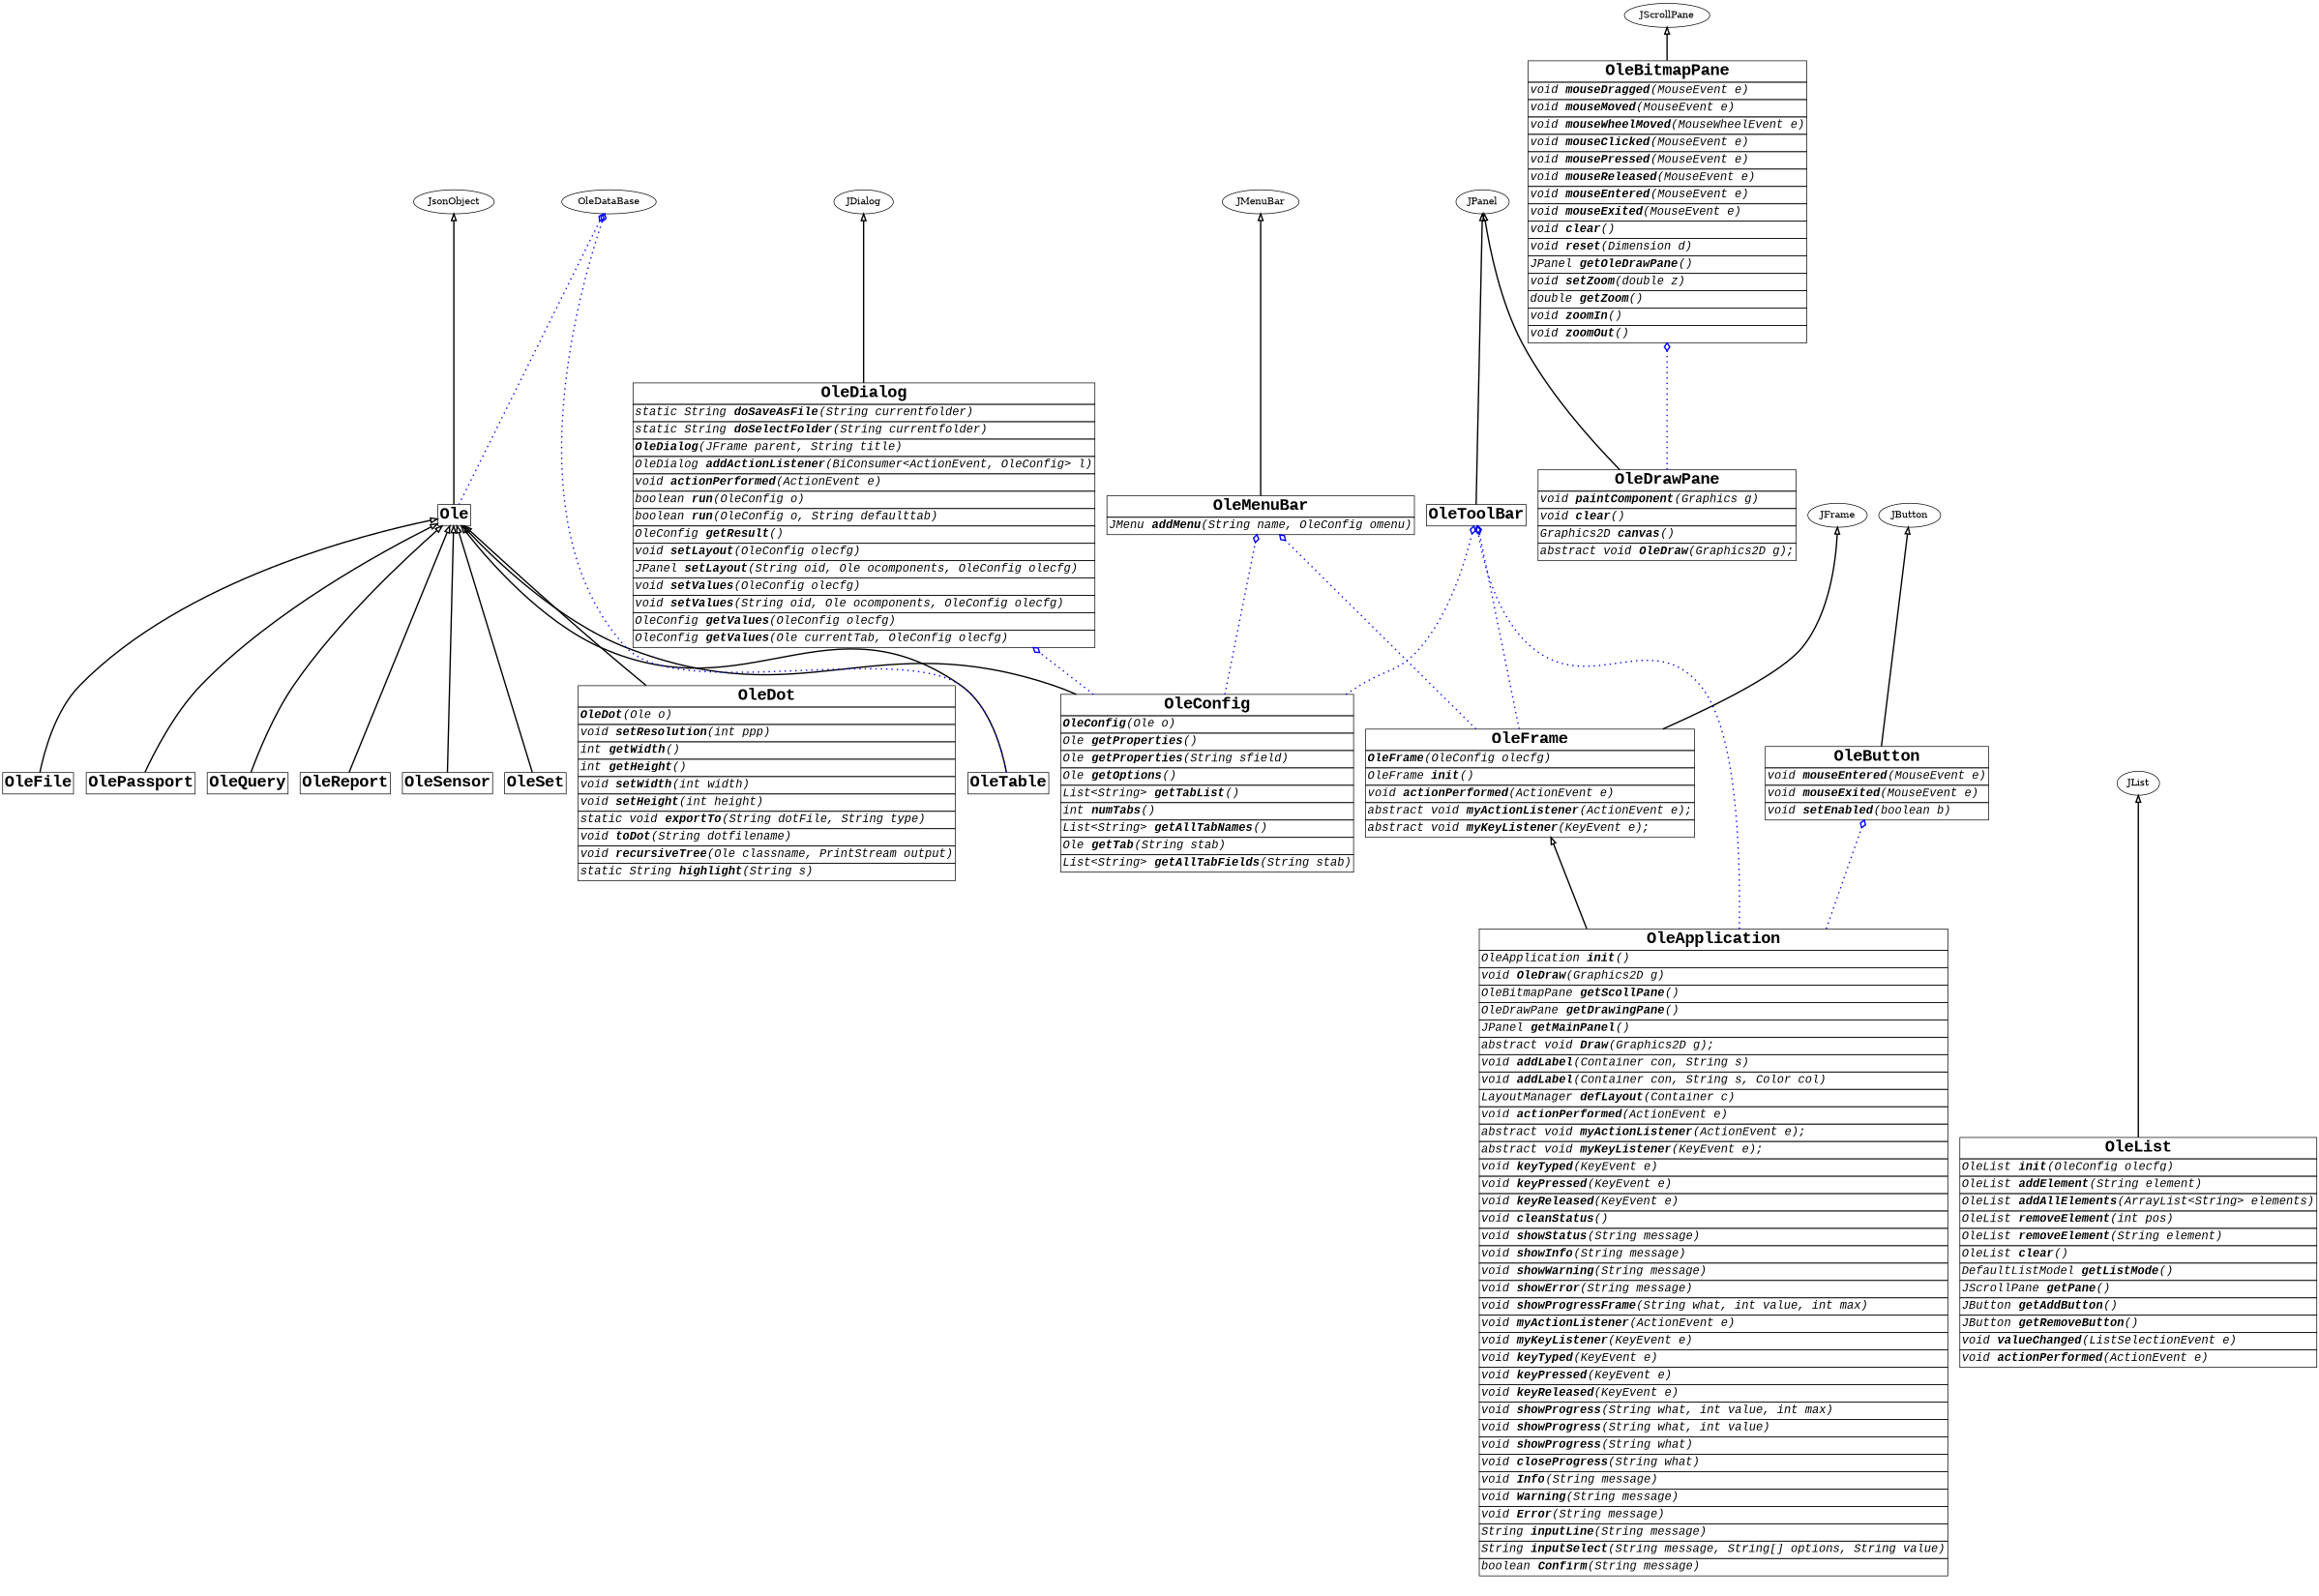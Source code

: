 digraph graphname {
     rankdir="BT"
dpi=150
ratio="fill";
 size="16,11!";
 margin=0;
Ole Ole [shape=plain, label=<<table border="0" cellborder="1" cellspacing="0"><tr><td bgcolor="white"><FONT face="Courier New" POINT-SIZE= "24"><b>Ole</b></FONT></td></tr>
</table>>]
OleConfig OleConfig [shape=plain, label=<<table border="0" cellborder="1" cellspacing="0"><tr><td bgcolor="white"><FONT face="Courier New" POINT-SIZE= "24"><b>OleConfig</b></FONT></td></tr>
<tr><td align="left"><FONT face="Courier New" POINT-SIZE= "18"><i><b>OleConfig</b>(Ole o)</i></FONT></td></tr>
<tr><td align="left"><FONT face="Courier New" POINT-SIZE= "18"><i>Ole <b>getProperties</b>()</i></FONT></td></tr>
<tr><td align="left"><FONT face="Courier New" POINT-SIZE= "18"><i>Ole <b>getProperties</b>(String sfield)</i></FONT></td></tr>
<tr><td align="left"><FONT face="Courier New" POINT-SIZE= "18"><i>Ole <b>getOptions</b>()</i></FONT></td></tr>
<tr><td align="left"><FONT face="Courier New" POINT-SIZE= "18"><i>List&lt;String&gt; <b>getTabList</b>()</i></FONT></td></tr>
<tr><td align="left"><FONT face="Courier New" POINT-SIZE= "18"><i>int <b>numTabs</b>()</i></FONT></td></tr>
<tr><td align="left"><FONT face="Courier New" POINT-SIZE= "18"><i>List&lt;String&gt; <b>getAllTabNames</b>()</i></FONT></td></tr>
<tr><td align="left"><FONT face="Courier New" POINT-SIZE= "18"><i>Ole <b>getTab</b>(String stab)</i></FONT></td></tr>
<tr><td align="left"><FONT face="Courier New" POINT-SIZE= "18"><i>List&lt;String&gt; <b>getAllTabFields</b>(String stab)</i></FONT></td></tr>
</table>>]
OleDot OleDot [shape=plain, label=<<table border="0" cellborder="1" cellspacing="0"><tr><td bgcolor="white"><FONT face="Courier New" POINT-SIZE= "24"><b>OleDot</b></FONT></td></tr>
<tr><td align="left"><FONT face="Courier New" POINT-SIZE= "18"><i><b>OleDot</b>(Ole o)</i></FONT></td></tr>
<tr><td align="left"><FONT face="Courier New" POINT-SIZE= "18"><i>void <b>setResolution</b>(int ppp)</i></FONT></td></tr>
<tr><td align="left"><FONT face="Courier New" POINT-SIZE= "18"><i>int <b>getWidth</b>()</i></FONT></td></tr>
<tr><td align="left"><FONT face="Courier New" POINT-SIZE= "18"><i>int <b>getHeight</b>()</i></FONT></td></tr>
<tr><td align="left"><FONT face="Courier New" POINT-SIZE= "18"><i>void <b>setWidth</b>(int width)</i></FONT></td></tr>
<tr><td align="left"><FONT face="Courier New" POINT-SIZE= "18"><i>void <b>setHeight</b>(int height)</i></FONT></td></tr>
<tr><td align="left"><FONT face="Courier New" POINT-SIZE= "18"><i>static void <b>exportTo</b>(String dotFile, String type)</i></FONT></td></tr>
<tr><td align="left"><FONT face="Courier New" POINT-SIZE= "18"><i>void <b>toDot</b>(String dotfilename)</i></FONT></td></tr>
<tr><td align="left"><FONT face="Courier New" POINT-SIZE= "18"><i>void <b>recursiveTree</b>(Ole classname, PrintStream output)</i></FONT></td></tr>
<tr><td align="left"><FONT face="Courier New" POINT-SIZE= "18"><i>static String <b>highlight</b>(String s)</i></FONT></td></tr>
</table>>]
OleFile OleFile [shape=plain, label=<<table border="0" cellborder="1" cellspacing="0"><tr><td bgcolor="white"><FONT face="Courier New" POINT-SIZE= "24"><b>OleFile</b></FONT></td></tr>
</table>>]
OlePassport OlePassport [shape=plain, label=<<table border="0" cellborder="1" cellspacing="0"><tr><td bgcolor="white"><FONT face="Courier New" POINT-SIZE= "24"><b>OlePassport</b></FONT></td></tr>
</table>>]
OleQuery OleQuery [shape=plain, label=<<table border="0" cellborder="1" cellspacing="0"><tr><td bgcolor="white"><FONT face="Courier New" POINT-SIZE= "24"><b>OleQuery</b></FONT></td></tr>
</table>>]
OleReport OleReport [shape=plain, label=<<table border="0" cellborder="1" cellspacing="0"><tr><td bgcolor="white"><FONT face="Courier New" POINT-SIZE= "24"><b>OleReport</b></FONT></td></tr>
</table>>]
OleSensor OleSensor [shape=plain, label=<<table border="0" cellborder="1" cellspacing="0"><tr><td bgcolor="white"><FONT face="Courier New" POINT-SIZE= "24"><b>OleSensor</b></FONT></td></tr>
</table>>]
OleSet OleSet [shape=plain, label=<<table border="0" cellborder="1" cellspacing="0"><tr><td bgcolor="white"><FONT face="Courier New" POINT-SIZE= "24"><b>OleSet</b></FONT></td></tr>
</table>>]
OleTable OleTable [shape=plain, label=<<table border="0" cellborder="1" cellspacing="0"><tr><td bgcolor="white"><FONT face="Courier New" POINT-SIZE= "24"><b>OleTable</b></FONT></td></tr>
</table>>]
OleApplication OleApplication [shape=plain, label=<<table border="0" cellborder="1" cellspacing="0"><tr><td bgcolor="white"><FONT face="Courier New" POINT-SIZE= "24"><b>OleApplication</b></FONT></td></tr>
<tr><td align="left"><FONT face="Courier New" POINT-SIZE= "18"><i>OleApplication <b>init</b>()</i></FONT></td></tr>
<tr><td align="left"><FONT face="Courier New" POINT-SIZE= "18"><i>void <b>OleDraw</b>(Graphics2D g)</i></FONT></td></tr>
<tr><td align="left"><FONT face="Courier New" POINT-SIZE= "18"><i>OleBitmapPane <b>getScollPane</b>()</i></FONT></td></tr>
<tr><td align="left"><FONT face="Courier New" POINT-SIZE= "18"><i>OleDrawPane <b>getDrawingPane</b>()</i></FONT></td></tr>
<tr><td align="left"><FONT face="Courier New" POINT-SIZE= "18"><i>JPanel <b>getMainPanel</b>()</i></FONT></td></tr>
<tr><td align="left"><FONT face="Courier New" POINT-SIZE= "18"><i>abstract void <b>Draw</b>(Graphics2D g);</i></FONT></td></tr>
<tr><td align="left"><FONT face="Courier New" POINT-SIZE= "18"><i>void <b>addLabel</b>(Container con, String s)</i></FONT></td></tr>
<tr><td align="left"><FONT face="Courier New" POINT-SIZE= "18"><i>void <b>addLabel</b>(Container con, String s, Color col)</i></FONT></td></tr>
<tr><td align="left"><FONT face="Courier New" POINT-SIZE= "18"><i>LayoutManager <b>defLayout</b>(Container c)</i></FONT></td></tr>
<tr><td align="left"><FONT face="Courier New" POINT-SIZE= "18"><i>void <b>actionPerformed</b>(ActionEvent e)</i></FONT></td></tr>
<tr><td align="left"><FONT face="Courier New" POINT-SIZE= "18"><i>abstract void <b>myActionListener</b>(ActionEvent e);</i></FONT></td></tr>
<tr><td align="left"><FONT face="Courier New" POINT-SIZE= "18"><i>abstract void <b>myKeyListener</b>(KeyEvent e);</i></FONT></td></tr>
<tr><td align="left"><FONT face="Courier New" POINT-SIZE= "18"><i>void <b>keyTyped</b>(KeyEvent e)</i></FONT></td></tr>
<tr><td align="left"><FONT face="Courier New" POINT-SIZE= "18"><i>void <b>keyPressed</b>(KeyEvent e)</i></FONT></td></tr>
<tr><td align="left"><FONT face="Courier New" POINT-SIZE= "18"><i>void <b>keyReleased</b>(KeyEvent e)</i></FONT></td></tr>
<tr><td align="left"><FONT face="Courier New" POINT-SIZE= "18"><i>void <b>cleanStatus</b>()</i></FONT></td></tr>
<tr><td align="left"><FONT face="Courier New" POINT-SIZE= "18"><i>void <b>showStatus</b>(String message)</i></FONT></td></tr>
<tr><td align="left"><FONT face="Courier New" POINT-SIZE= "18"><i>void <b>showInfo</b>(String message)</i></FONT></td></tr>
<tr><td align="left"><FONT face="Courier New" POINT-SIZE= "18"><i>void <b>showWarning</b>(String message)</i></FONT></td></tr>
<tr><td align="left"><FONT face="Courier New" POINT-SIZE= "18"><i>void <b>showError</b>(String message)</i></FONT></td></tr>
<tr><td align="left"><FONT face="Courier New" POINT-SIZE= "18"><i>void <b>showProgressFrame</b>(String what, int value, int max)</i></FONT></td></tr>
<tr><td align="left"><FONT face="Courier New" POINT-SIZE= "18"><i>void <b>myActionListener</b>(ActionEvent e)</i></FONT></td></tr>
<tr><td align="left"><FONT face="Courier New" POINT-SIZE= "18"><i>void <b>myKeyListener</b>(KeyEvent e)</i></FONT></td></tr>
<tr><td align="left"><FONT face="Courier New" POINT-SIZE= "18"><i>void <b>keyTyped</b>(KeyEvent e)</i></FONT></td></tr>
<tr><td align="left"><FONT face="Courier New" POINT-SIZE= "18"><i>void <b>keyPressed</b>(KeyEvent e)</i></FONT></td></tr>
<tr><td align="left"><FONT face="Courier New" POINT-SIZE= "18"><i>void <b>keyReleased</b>(KeyEvent e)</i></FONT></td></tr>
<tr><td align="left"><FONT face="Courier New" POINT-SIZE= "18"><i>void <b>showProgress</b>(String what, int value, int max)</i></FONT></td></tr>
<tr><td align="left"><FONT face="Courier New" POINT-SIZE= "18"><i>void <b>showProgress</b>(String what, int value)</i></FONT></td></tr>
<tr><td align="left"><FONT face="Courier New" POINT-SIZE= "18"><i>void <b>showProgress</b>(String what)</i></FONT></td></tr>
<tr><td align="left"><FONT face="Courier New" POINT-SIZE= "18"><i>void <b>closeProgress</b>(String what)</i></FONT></td></tr>
<tr><td align="left"><FONT face="Courier New" POINT-SIZE= "18"><i>void <b>Info</b>(String message)</i></FONT></td></tr>
<tr><td align="left"><FONT face="Courier New" POINT-SIZE= "18"><i>void <b>Warning</b>(String message)</i></FONT></td></tr>
<tr><td align="left"><FONT face="Courier New" POINT-SIZE= "18"><i>void <b>Error</b>(String message)</i></FONT></td></tr>
<tr><td align="left"><FONT face="Courier New" POINT-SIZE= "18"><i>String <b>inputLine</b>(String message)</i></FONT></td></tr>
<tr><td align="left"><FONT face="Courier New" POINT-SIZE= "18"><i>String <b>inputSelect</b>(String message, String[] options, String value)</i></FONT></td></tr>
<tr><td align="left"><FONT face="Courier New" POINT-SIZE= "18"><i>boolean <b>Confirm</b>(String message)</i></FONT></td></tr>
</table>>]
OleBitmapPane OleBitmapPane [shape=plain, label=<<table border="0" cellborder="1" cellspacing="0"><tr><td bgcolor="white"><FONT face="Courier New" POINT-SIZE= "24"><b>OleBitmapPane</b></FONT></td></tr>
<tr><td align="left"><FONT face="Courier New" POINT-SIZE= "18"><i>void <b>mouseDragged</b>(MouseEvent e)</i></FONT></td></tr>
<tr><td align="left"><FONT face="Courier New" POINT-SIZE= "18"><i>void <b>mouseMoved</b>(MouseEvent e)</i></FONT></td></tr>
<tr><td align="left"><FONT face="Courier New" POINT-SIZE= "18"><i>void <b>mouseWheelMoved</b>(MouseWheelEvent e)</i></FONT></td></tr>
<tr><td align="left"><FONT face="Courier New" POINT-SIZE= "18"><i>void <b>mouseClicked</b>(MouseEvent e)</i></FONT></td></tr>
<tr><td align="left"><FONT face="Courier New" POINT-SIZE= "18"><i>void <b>mousePressed</b>(MouseEvent e)</i></FONT></td></tr>
<tr><td align="left"><FONT face="Courier New" POINT-SIZE= "18"><i>void <b>mouseReleased</b>(MouseEvent e)</i></FONT></td></tr>
<tr><td align="left"><FONT face="Courier New" POINT-SIZE= "18"><i>void <b>mouseEntered</b>(MouseEvent e)</i></FONT></td></tr>
<tr><td align="left"><FONT face="Courier New" POINT-SIZE= "18"><i>void <b>mouseExited</b>(MouseEvent e)</i></FONT></td></tr>
<tr><td align="left"><FONT face="Courier New" POINT-SIZE= "18"><i>void <b>clear</b>()</i></FONT></td></tr>
<tr><td align="left"><FONT face="Courier New" POINT-SIZE= "18"><i>void <b>reset</b>(Dimension d)</i></FONT></td></tr>
<tr><td align="left"><FONT face="Courier New" POINT-SIZE= "18"><i>JPanel <b>getOleDrawPane</b>()</i></FONT></td></tr>
<tr><td align="left"><FONT face="Courier New" POINT-SIZE= "18"><i>void <b>setZoom</b>(double z)</i></FONT></td></tr>
<tr><td align="left"><FONT face="Courier New" POINT-SIZE= "18"><i>double <b>getZoom</b>()</i></FONT></td></tr>
<tr><td align="left"><FONT face="Courier New" POINT-SIZE= "18"><i>void <b>zoomIn</b>()</i></FONT></td></tr>
<tr><td align="left"><FONT face="Courier New" POINT-SIZE= "18"><i>void <b>zoomOut</b>()</i></FONT></td></tr>
</table>>]
OleButton OleButton [shape=plain, label=<<table border="0" cellborder="1" cellspacing="0"><tr><td bgcolor="white"><FONT face="Courier New" POINT-SIZE= "24"><b>OleButton</b></FONT></td></tr>
<tr><td align="left"><FONT face="Courier New" POINT-SIZE= "18"><i>void <b>mouseEntered</b>(MouseEvent e)</i></FONT></td></tr>
<tr><td align="left"><FONT face="Courier New" POINT-SIZE= "18"><i>void <b>mouseExited</b>(MouseEvent e)</i></FONT></td></tr>
<tr><td align="left"><FONT face="Courier New" POINT-SIZE= "18"><i>void <b>setEnabled</b>(boolean b)</i></FONT></td></tr>
</table>>]
OleDialog OleDialog [shape=plain, label=<<table border="0" cellborder="1" cellspacing="0"><tr><td bgcolor="white"><FONT face="Courier New" POINT-SIZE= "24"><b>OleDialog</b></FONT></td></tr>
<tr><td align="left"><FONT face="Courier New" POINT-SIZE= "18"><i>static String <b>doSaveAsFile</b>(String currentfolder)</i></FONT></td></tr>
<tr><td align="left"><FONT face="Courier New" POINT-SIZE= "18"><i>static String <b>doSelectFolder</b>(String currentfolder)</i></FONT></td></tr>
<tr><td align="left"><FONT face="Courier New" POINT-SIZE= "18"><i><b>OleDialog</b>(JFrame parent, String title)</i></FONT></td></tr>
<tr><td align="left"><FONT face="Courier New" POINT-SIZE= "18"><i>OleDialog <b>addActionListener</b>(BiConsumer&lt;ActionEvent, OleConfig&gt; l)</i></FONT></td></tr>
<tr><td align="left"><FONT face="Courier New" POINT-SIZE= "18"><i>void <b>actionPerformed</b>(ActionEvent e)</i></FONT></td></tr>
<tr><td align="left"><FONT face="Courier New" POINT-SIZE= "18"><i>boolean <b>run</b>(OleConfig o)</i></FONT></td></tr>
<tr><td align="left"><FONT face="Courier New" POINT-SIZE= "18"><i>boolean <b>run</b>(OleConfig o, String defaulttab)</i></FONT></td></tr>
<tr><td align="left"><FONT face="Courier New" POINT-SIZE= "18"><i>OleConfig <b>getResult</b>()</i></FONT></td></tr>
<tr><td align="left"><FONT face="Courier New" POINT-SIZE= "18"><i>void <b>setLayout</b>(OleConfig olecfg)</i></FONT></td></tr>
<tr><td align="left"><FONT face="Courier New" POINT-SIZE= "18"><i>JPanel <b>setLayout</b>(String oid, Ole ocomponents, OleConfig olecfg)</i></FONT></td></tr>
<tr><td align="left"><FONT face="Courier New" POINT-SIZE= "18"><i>void <b>setValues</b>(OleConfig olecfg)</i></FONT></td></tr>
<tr><td align="left"><FONT face="Courier New" POINT-SIZE= "18"><i>void <b>setValues</b>(String oid, Ole ocomponents, OleConfig olecfg)</i></FONT></td></tr>
<tr><td align="left"><FONT face="Courier New" POINT-SIZE= "18"><i>OleConfig <b>getValues</b>(OleConfig olecfg)</i></FONT></td></tr>
<tr><td align="left"><FONT face="Courier New" POINT-SIZE= "18"><i>OleConfig <b>getValues</b>(Ole currentTab, OleConfig olecfg)</i></FONT></td></tr>
</table>>]
OleDrawPane OleDrawPane [shape=plain, label=<<table border="0" cellborder="1" cellspacing="0"><tr><td bgcolor="white"><FONT face="Courier New" POINT-SIZE= "24"><b>OleDrawPane</b></FONT></td></tr>
<tr><td align="left"><FONT face="Courier New" POINT-SIZE= "18"><i>void <b>paintComponent</b>(Graphics g)</i></FONT></td></tr>
<tr><td align="left"><FONT face="Courier New" POINT-SIZE= "18"><i>void <b>clear</b>()</i></FONT></td></tr>
<tr><td align="left"><FONT face="Courier New" POINT-SIZE= "18"><i>Graphics2D <b>canvas</b>()</i></FONT></td></tr>
<tr><td align="left"><FONT face="Courier New" POINT-SIZE= "18"><i>abstract void <b>OleDraw</b>(Graphics2D g);</i></FONT></td></tr>
</table>>]
OleFrame OleFrame [shape=plain, label=<<table border="0" cellborder="1" cellspacing="0"><tr><td bgcolor="white"><FONT face="Courier New" POINT-SIZE= "24"><b>OleFrame</b></FONT></td></tr>
<tr><td align="left"><FONT face="Courier New" POINT-SIZE= "18"><i><b>OleFrame</b>(OleConfig olecfg)</i></FONT></td></tr>
<tr><td align="left"><FONT face="Courier New" POINT-SIZE= "18"><i>OleFrame <b>init</b>()</i></FONT></td></tr>
<tr><td align="left"><FONT face="Courier New" POINT-SIZE= "18"><i>void <b>actionPerformed</b>(ActionEvent e)</i></FONT></td></tr>
<tr><td align="left"><FONT face="Courier New" POINT-SIZE= "18"><i>abstract void <b>myActionListener</b>(ActionEvent e);</i></FONT></td></tr>
<tr><td align="left"><FONT face="Courier New" POINT-SIZE= "18"><i>abstract void <b>myKeyListener</b>(KeyEvent e);</i></FONT></td></tr>
</table>>]
OleList OleList [shape=plain, label=<<table border="0" cellborder="1" cellspacing="0"><tr><td bgcolor="white"><FONT face="Courier New" POINT-SIZE= "24"><b>OleList</b></FONT></td></tr>
<tr><td align="left"><FONT face="Courier New" POINT-SIZE= "18"><i>OleList <b>init</b>(OleConfig olecfg)</i></FONT></td></tr>
<tr><td align="left"><FONT face="Courier New" POINT-SIZE= "18"><i>OleList <b>addElement</b>(String element)</i></FONT></td></tr>
<tr><td align="left"><FONT face="Courier New" POINT-SIZE= "18"><i>OleList <b>addAllElements</b>(ArrayList&lt;String&gt; elements)</i></FONT></td></tr>
<tr><td align="left"><FONT face="Courier New" POINT-SIZE= "18"><i>OleList <b>removeElement</b>(int pos)</i></FONT></td></tr>
<tr><td align="left"><FONT face="Courier New" POINT-SIZE= "18"><i>OleList <b>removeElement</b>(String element)</i></FONT></td></tr>
<tr><td align="left"><FONT face="Courier New" POINT-SIZE= "18"><i>OleList <b>clear</b>()</i></FONT></td></tr>
<tr><td align="left"><FONT face="Courier New" POINT-SIZE= "18"><i>DefaultListModel <b>getListMode</b>()</i></FONT></td></tr>
<tr><td align="left"><FONT face="Courier New" POINT-SIZE= "18"><i>JScrollPane <b>getPane</b>()</i></FONT></td></tr>
<tr><td align="left"><FONT face="Courier New" POINT-SIZE= "18"><i>JButton <b>getAddButton</b>()</i></FONT></td></tr>
<tr><td align="left"><FONT face="Courier New" POINT-SIZE= "18"><i>JButton <b>getRemoveButton</b>()</i></FONT></td></tr>
<tr><td align="left"><FONT face="Courier New" POINT-SIZE= "18"><i>void <b>valueChanged</b>(ListSelectionEvent e)</i></FONT></td></tr>
<tr><td align="left"><FONT face="Courier New" POINT-SIZE= "18"><i>void <b>actionPerformed</b>(ActionEvent e)</i></FONT></td></tr>
</table>>]
OleMenuBar OleMenuBar [shape=plain, label=<<table border="0" cellborder="1" cellspacing="0"><tr><td bgcolor="white"><FONT face="Courier New" POINT-SIZE= "24"><b>OleMenuBar</b></FONT></td></tr>
<tr><td align="left"><FONT face="Courier New" POINT-SIZE= "18"><i>JMenu <b>addMenu</b>(String name, OleConfig omenu)</i></FONT></td></tr>
</table>>]
OleToolBar OleToolBar [shape=plain, label=<<table border="0" cellborder="1" cellspacing="0"><tr><td bgcolor="white"><FONT face="Courier New" POINT-SIZE= "24"><b>OleToolBar</b></FONT></td></tr>
</table>>]
OleBitmapPane -> JScrollPane [arrowhead=onormal, penwidth=2, color=black]
OleDrawPane -> JPanel [arrowhead=onormal, penwidth=2, color=black]
OleToolBar -> JPanel [arrowhead=onormal, penwidth=2, color=black]
OleApplication -> OleFrame [arrowhead=onormal, penwidth=2, color=black]
OleButton -> JButton [arrowhead=onormal, penwidth=2, color=black]
Ole -> JsonObject [arrowhead=onormal, penwidth=2, color=black]
OleConfig -> Ole [arrowhead=onormal, penwidth=2, color=black]
OleDot -> Ole [arrowhead=onormal, penwidth=2, color=black]
OleFile -> Ole [arrowhead=onormal, penwidth=2, color=black]
OlePassport -> Ole [arrowhead=onormal, penwidth=2, color=black]
OleQuery -> Ole [arrowhead=onormal, penwidth=2, color=black]
OleReport -> Ole [arrowhead=onormal, penwidth=2, color=black]
OleSensor -> Ole [arrowhead=onormal, penwidth=2, color=black]
OleSet -> Ole [arrowhead=onormal, penwidth=2, color=black]
OleTable -> Ole [arrowhead=onormal, penwidth=2, color=black]
OleFrame -> JFrame [arrowhead=onormal, penwidth=2, color=black]
OleDialog -> JDialog [arrowhead=onormal, penwidth=2, color=black]
OleList -> JList [arrowhead=onormal, penwidth=2, color=black]
OleMenuBar -> JMenuBar [arrowhead=onormal, penwidth=2, color=black]
OleFrame -> OleMenuBar [style=dotted,arrowhead=odiamond, penwidth=2,color=blue]
OleConfig -> OleMenuBar [style=dotted,arrowhead=odiamond, penwidth=2,color=blue]
OleApplication -> OleButton [style=dotted,arrowhead=odiamond, penwidth=2,color=blue]
OleConfig -> OleDialog [style=dotted,arrowhead=odiamond, penwidth=2,color=blue]
OleFrame -> OleToolBar [style=dotted,arrowhead=odiamond, penwidth=2,color=blue]
OleApplication -> OleToolBar [style=dotted,arrowhead=odiamond, penwidth=2,color=blue]
OleConfig -> OleToolBar [style=dotted,arrowhead=odiamond, penwidth=2,color=blue]
Ole -> OleDataBase [style=dotted,arrowhead=odiamond, penwidth=2,color=blue]
OleTable -> OleDataBase [style=dotted,arrowhead=odiamond, penwidth=2,color=blue]
OleDrawPane -> OleBitmapPane [style=dotted,arrowhead=odiamond, penwidth=2,color=blue]
}
